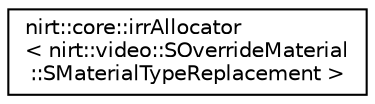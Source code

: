 digraph "Graphical Class Hierarchy"
{
 // LATEX_PDF_SIZE
  edge [fontname="Helvetica",fontsize="10",labelfontname="Helvetica",labelfontsize="10"];
  node [fontname="Helvetica",fontsize="10",shape=record];
  rankdir="LR";
  Node0 [label="nirt::core::irrAllocator\l\< nirt::video::SOverrideMaterial\l::SMaterialTypeReplacement \>",height=0.2,width=0.4,color="black", fillcolor="white", style="filled",URL="$classnirt_1_1core_1_1irrAllocator.html",tooltip=" "];
}
